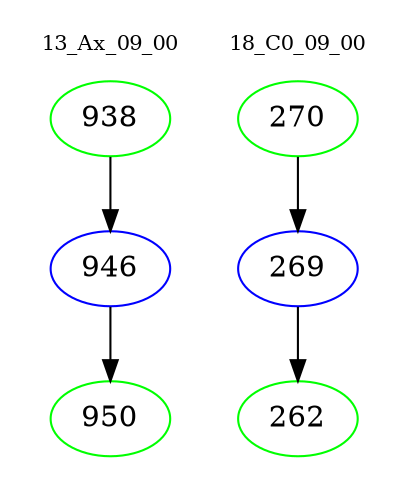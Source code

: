 digraph{
subgraph cluster_0 {
color = white
label = "13_Ax_09_00";
fontsize=10;
T0_938 [label="938", color="green"]
T0_938 -> T0_946 [color="black"]
T0_946 [label="946", color="blue"]
T0_946 -> T0_950 [color="black"]
T0_950 [label="950", color="green"]
}
subgraph cluster_1 {
color = white
label = "18_C0_09_00";
fontsize=10;
T1_270 [label="270", color="green"]
T1_270 -> T1_269 [color="black"]
T1_269 [label="269", color="blue"]
T1_269 -> T1_262 [color="black"]
T1_262 [label="262", color="green"]
}
}

